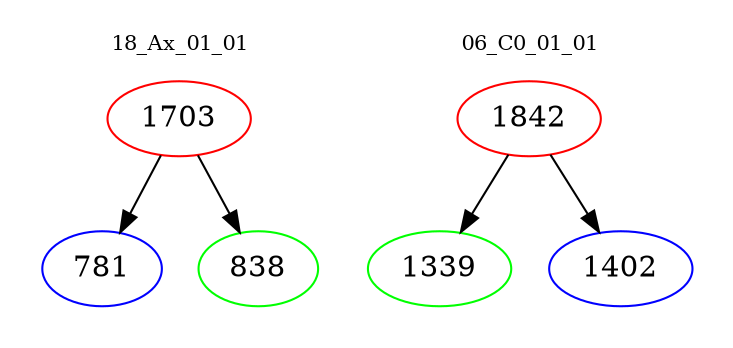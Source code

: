 digraph{
subgraph cluster_0 {
color = white
label = "18_Ax_01_01";
fontsize=10;
T0_1703 [label="1703", color="red"]
T0_1703 -> T0_781 [color="black"]
T0_781 [label="781", color="blue"]
T0_1703 -> T0_838 [color="black"]
T0_838 [label="838", color="green"]
}
subgraph cluster_1 {
color = white
label = "06_C0_01_01";
fontsize=10;
T1_1842 [label="1842", color="red"]
T1_1842 -> T1_1339 [color="black"]
T1_1339 [label="1339", color="green"]
T1_1842 -> T1_1402 [color="black"]
T1_1402 [label="1402", color="blue"]
}
}
